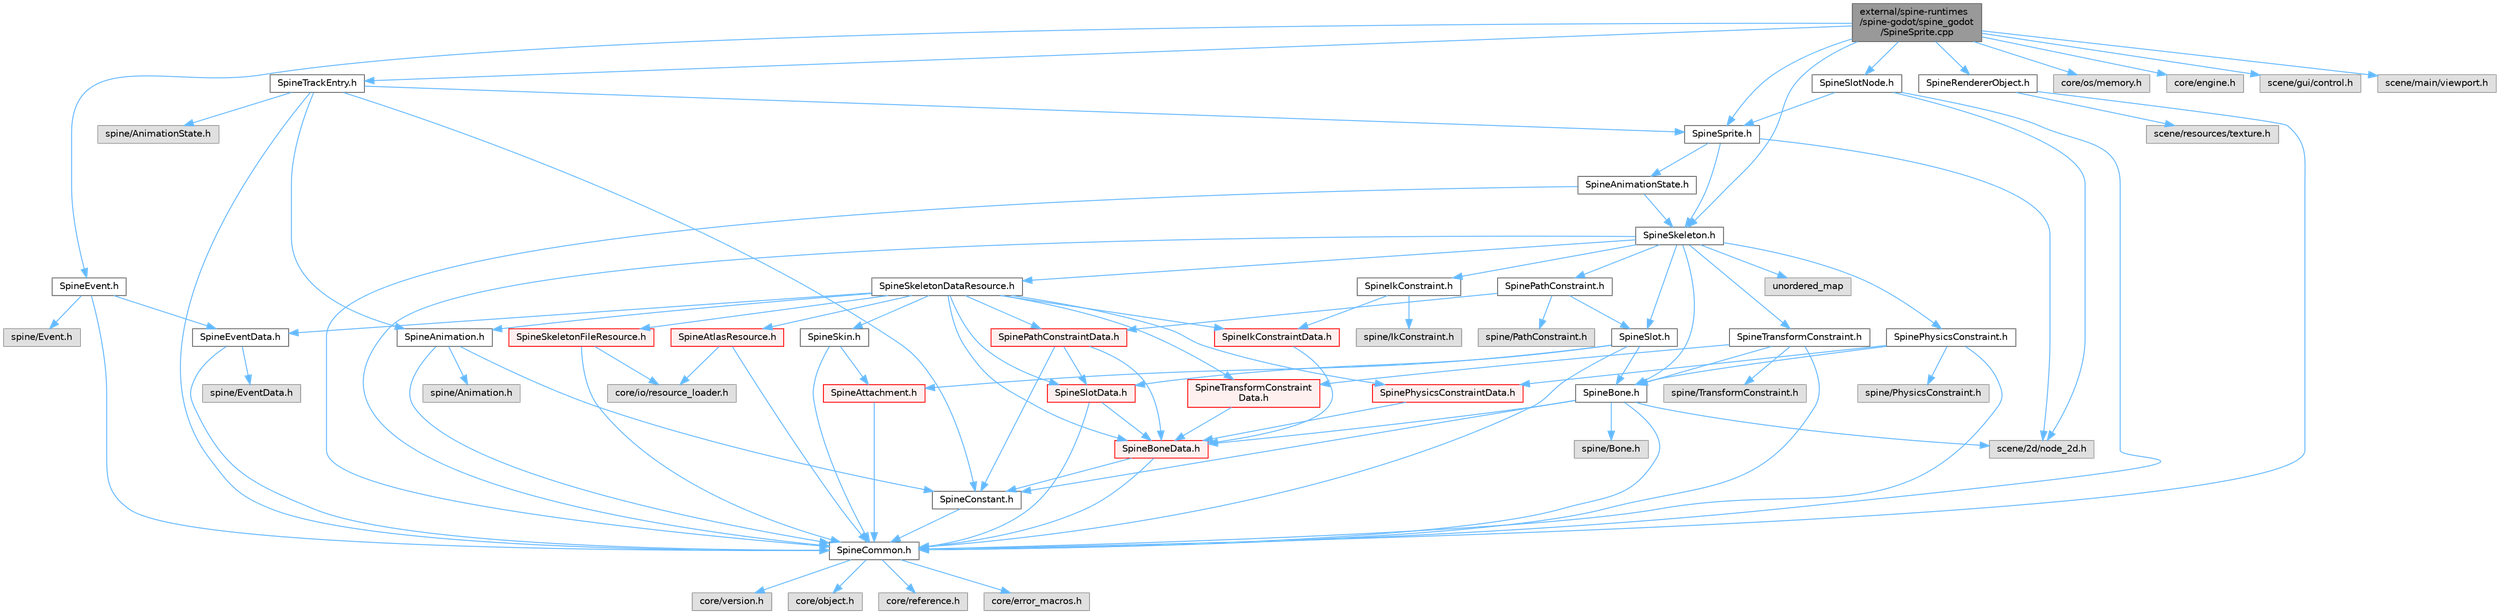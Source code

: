 digraph "external/spine-runtimes/spine-godot/spine_godot/SpineSprite.cpp"
{
 // LATEX_PDF_SIZE
  bgcolor="transparent";
  edge [fontname=Helvetica,fontsize=10,labelfontname=Helvetica,labelfontsize=10];
  node [fontname=Helvetica,fontsize=10,shape=box,height=0.2,width=0.4];
  Node1 [id="Node000001",label="external/spine-runtimes\l/spine-godot/spine_godot\l/SpineSprite.cpp",height=0.2,width=0.4,color="gray40", fillcolor="grey60", style="filled", fontcolor="black",tooltip=" "];
  Node1 -> Node2 [id="edge1_Node000001_Node000002",color="steelblue1",style="solid",tooltip=" "];
  Node2 [id="Node000002",label="SpineSprite.h",height=0.2,width=0.4,color="grey40", fillcolor="white", style="filled",URL="$_spine_sprite_8h.html",tooltip=" "];
  Node2 -> Node3 [id="edge2_Node000002_Node000003",color="steelblue1",style="solid",tooltip=" "];
  Node3 [id="Node000003",label="SpineSkeleton.h",height=0.2,width=0.4,color="grey40", fillcolor="white", style="filled",URL="$_spine_skeleton_8h.html",tooltip=" "];
  Node3 -> Node4 [id="edge3_Node000003_Node000004",color="steelblue1",style="solid",tooltip=" "];
  Node4 [id="Node000004",label="SpineCommon.h",height=0.2,width=0.4,color="grey40", fillcolor="white", style="filled",URL="$_spine_common_8h.html",tooltip=" "];
  Node4 -> Node5 [id="edge4_Node000004_Node000005",color="steelblue1",style="solid",tooltip=" "];
  Node5 [id="Node000005",label="core/version.h",height=0.2,width=0.4,color="grey60", fillcolor="#E0E0E0", style="filled",tooltip=" "];
  Node4 -> Node6 [id="edge5_Node000004_Node000006",color="steelblue1",style="solid",tooltip=" "];
  Node6 [id="Node000006",label="core/object.h",height=0.2,width=0.4,color="grey60", fillcolor="#E0E0E0", style="filled",tooltip=" "];
  Node4 -> Node7 [id="edge6_Node000004_Node000007",color="steelblue1",style="solid",tooltip=" "];
  Node7 [id="Node000007",label="core/reference.h",height=0.2,width=0.4,color="grey60", fillcolor="#E0E0E0", style="filled",tooltip=" "];
  Node4 -> Node8 [id="edge7_Node000004_Node000008",color="steelblue1",style="solid",tooltip=" "];
  Node8 [id="Node000008",label="core/error_macros.h",height=0.2,width=0.4,color="grey60", fillcolor="#E0E0E0", style="filled",tooltip=" "];
  Node3 -> Node9 [id="edge8_Node000003_Node000009",color="steelblue1",style="solid",tooltip=" "];
  Node9 [id="Node000009",label="SpineSkeletonDataResource.h",height=0.2,width=0.4,color="grey40", fillcolor="white", style="filled",URL="$_spine_skeleton_data_resource_8h.html",tooltip=" "];
  Node9 -> Node10 [id="edge9_Node000009_Node000010",color="steelblue1",style="solid",tooltip=" "];
  Node10 [id="Node000010",label="SpineAnimation.h",height=0.2,width=0.4,color="grey40", fillcolor="white", style="filled",URL="$_spine_animation_8h.html",tooltip=" "];
  Node10 -> Node4 [id="edge10_Node000010_Node000004",color="steelblue1",style="solid",tooltip=" "];
  Node10 -> Node11 [id="edge11_Node000010_Node000011",color="steelblue1",style="solid",tooltip=" "];
  Node11 [id="Node000011",label="SpineConstant.h",height=0.2,width=0.4,color="grey40", fillcolor="white", style="filled",URL="$_spine_constant_8h.html",tooltip=" "];
  Node11 -> Node4 [id="edge12_Node000011_Node000004",color="steelblue1",style="solid",tooltip=" "];
  Node10 -> Node12 [id="edge13_Node000010_Node000012",color="steelblue1",style="solid",tooltip=" "];
  Node12 [id="Node000012",label="spine/Animation.h",height=0.2,width=0.4,color="grey60", fillcolor="#E0E0E0", style="filled",tooltip=" "];
  Node9 -> Node13 [id="edge14_Node000009_Node000013",color="steelblue1",style="solid",tooltip=" "];
  Node13 [id="Node000013",label="SpineAtlasResource.h",height=0.2,width=0.4,color="red", fillcolor="#FFF0F0", style="filled",URL="$_spine_atlas_resource_8h.html",tooltip=" "];
  Node13 -> Node4 [id="edge15_Node000013_Node000004",color="steelblue1",style="solid",tooltip=" "];
  Node13 -> Node14 [id="edge16_Node000013_Node000014",color="steelblue1",style="solid",tooltip=" "];
  Node14 [id="Node000014",label="core/io/resource_loader.h",height=0.2,width=0.4,color="grey60", fillcolor="#E0E0E0", style="filled",tooltip=" "];
  Node9 -> Node18 [id="edge17_Node000009_Node000018",color="steelblue1",style="solid",tooltip=" "];
  Node18 [id="Node000018",label="SpineBoneData.h",height=0.2,width=0.4,color="red", fillcolor="#FFF0F0", style="filled",URL="$_spine_bone_data_8h.html",tooltip=" "];
  Node18 -> Node4 [id="edge18_Node000018_Node000004",color="steelblue1",style="solid",tooltip=" "];
  Node18 -> Node11 [id="edge19_Node000018_Node000011",color="steelblue1",style="solid",tooltip=" "];
  Node9 -> Node20 [id="edge20_Node000009_Node000020",color="steelblue1",style="solid",tooltip=" "];
  Node20 [id="Node000020",label="SpineEventData.h",height=0.2,width=0.4,color="grey40", fillcolor="white", style="filled",URL="$_spine_event_data_8h.html",tooltip=" "];
  Node20 -> Node4 [id="edge21_Node000020_Node000004",color="steelblue1",style="solid",tooltip=" "];
  Node20 -> Node21 [id="edge22_Node000020_Node000021",color="steelblue1",style="solid",tooltip=" "];
  Node21 [id="Node000021",label="spine/EventData.h",height=0.2,width=0.4,color="grey60", fillcolor="#E0E0E0", style="filled",tooltip=" "];
  Node9 -> Node22 [id="edge23_Node000009_Node000022",color="steelblue1",style="solid",tooltip=" "];
  Node22 [id="Node000022",label="SpineIkConstraintData.h",height=0.2,width=0.4,color="red", fillcolor="#FFF0F0", style="filled",URL="$_spine_ik_constraint_data_8h.html",tooltip=" "];
  Node22 -> Node18 [id="edge24_Node000022_Node000018",color="steelblue1",style="solid",tooltip=" "];
  Node9 -> Node183 [id="edge25_Node000009_Node000183",color="steelblue1",style="solid",tooltip=" "];
  Node183 [id="Node000183",label="SpinePathConstraintData.h",height=0.2,width=0.4,color="red", fillcolor="#FFF0F0", style="filled",URL="$_spine_path_constraint_data_8h.html",tooltip=" "];
  Node183 -> Node11 [id="edge26_Node000183_Node000011",color="steelblue1",style="solid",tooltip=" "];
  Node183 -> Node18 [id="edge27_Node000183_Node000018",color="steelblue1",style="solid",tooltip=" "];
  Node183 -> Node184 [id="edge28_Node000183_Node000184",color="steelblue1",style="solid",tooltip=" "];
  Node184 [id="Node000184",label="SpineSlotData.h",height=0.2,width=0.4,color="red", fillcolor="#FFF0F0", style="filled",URL="$_spine_slot_data_8h.html",tooltip=" "];
  Node184 -> Node4 [id="edge29_Node000184_Node000004",color="steelblue1",style="solid",tooltip=" "];
  Node184 -> Node18 [id="edge30_Node000184_Node000018",color="steelblue1",style="solid",tooltip=" "];
  Node9 -> Node187 [id="edge31_Node000009_Node000187",color="steelblue1",style="solid",tooltip=" "];
  Node187 [id="Node000187",label="SpinePhysicsConstraintData.h",height=0.2,width=0.4,color="red", fillcolor="#FFF0F0", style="filled",URL="$_spine_physics_constraint_data_8h.html",tooltip=" "];
  Node187 -> Node18 [id="edge32_Node000187_Node000018",color="steelblue1",style="solid",tooltip=" "];
  Node9 -> Node189 [id="edge33_Node000009_Node000189",color="steelblue1",style="solid",tooltip=" "];
  Node189 [id="Node000189",label="SpineSkeletonFileResource.h",height=0.2,width=0.4,color="red", fillcolor="#FFF0F0", style="filled",URL="$_spine_skeleton_file_resource_8h.html",tooltip=" "];
  Node189 -> Node4 [id="edge34_Node000189_Node000004",color="steelblue1",style="solid",tooltip=" "];
  Node189 -> Node14 [id="edge35_Node000189_Node000014",color="steelblue1",style="solid",tooltip=" "];
  Node9 -> Node192 [id="edge36_Node000009_Node000192",color="steelblue1",style="solid",tooltip=" "];
  Node192 [id="Node000192",label="SpineSkin.h",height=0.2,width=0.4,color="grey40", fillcolor="white", style="filled",URL="$_spine_skin_8h.html",tooltip=" "];
  Node192 -> Node4 [id="edge37_Node000192_Node000004",color="steelblue1",style="solid",tooltip=" "];
  Node192 -> Node193 [id="edge38_Node000192_Node000193",color="steelblue1",style="solid",tooltip=" "];
  Node193 [id="Node000193",label="SpineAttachment.h",height=0.2,width=0.4,color="red", fillcolor="#FFF0F0", style="filled",URL="$_spine_attachment_8h.html",tooltip=" "];
  Node193 -> Node4 [id="edge39_Node000193_Node000004",color="steelblue1",style="solid",tooltip=" "];
  Node9 -> Node184 [id="edge40_Node000009_Node000184",color="steelblue1",style="solid",tooltip=" "];
  Node9 -> Node196 [id="edge41_Node000009_Node000196",color="steelblue1",style="solid",tooltip=" "];
  Node196 [id="Node000196",label="SpineTransformConstraint\lData.h",height=0.2,width=0.4,color="red", fillcolor="#FFF0F0", style="filled",URL="$_spine_transform_constraint_data_8h.html",tooltip=" "];
  Node196 -> Node18 [id="edge42_Node000196_Node000018",color="steelblue1",style="solid",tooltip=" "];
  Node3 -> Node198 [id="edge43_Node000003_Node000198",color="steelblue1",style="solid",tooltip=" "];
  Node198 [id="Node000198",label="SpineBone.h",height=0.2,width=0.4,color="grey40", fillcolor="white", style="filled",URL="$_spine_bone_8h.html",tooltip=" "];
  Node198 -> Node4 [id="edge44_Node000198_Node000004",color="steelblue1",style="solid",tooltip=" "];
  Node198 -> Node18 [id="edge45_Node000198_Node000018",color="steelblue1",style="solid",tooltip=" "];
  Node198 -> Node11 [id="edge46_Node000198_Node000011",color="steelblue1",style="solid",tooltip=" "];
  Node198 -> Node199 [id="edge47_Node000198_Node000199",color="steelblue1",style="solid",tooltip=" "];
  Node199 [id="Node000199",label="scene/2d/node_2d.h",height=0.2,width=0.4,color="grey60", fillcolor="#E0E0E0", style="filled",tooltip=" "];
  Node198 -> Node200 [id="edge48_Node000198_Node000200",color="steelblue1",style="solid",tooltip=" "];
  Node200 [id="Node000200",label="spine/Bone.h",height=0.2,width=0.4,color="grey60", fillcolor="#E0E0E0", style="filled",tooltip=" "];
  Node3 -> Node201 [id="edge49_Node000003_Node000201",color="steelblue1",style="solid",tooltip=" "];
  Node201 [id="Node000201",label="SpineSlot.h",height=0.2,width=0.4,color="grey40", fillcolor="white", style="filled",URL="$_spine_slot_8h.html",tooltip=" "];
  Node201 -> Node4 [id="edge50_Node000201_Node000004",color="steelblue1",style="solid",tooltip=" "];
  Node201 -> Node184 [id="edge51_Node000201_Node000184",color="steelblue1",style="solid",tooltip=" "];
  Node201 -> Node193 [id="edge52_Node000201_Node000193",color="steelblue1",style="solid",tooltip=" "];
  Node201 -> Node198 [id="edge53_Node000201_Node000198",color="steelblue1",style="solid",tooltip=" "];
  Node3 -> Node202 [id="edge54_Node000003_Node000202",color="steelblue1",style="solid",tooltip=" "];
  Node202 [id="Node000202",label="SpineIkConstraint.h",height=0.2,width=0.4,color="grey40", fillcolor="white", style="filled",URL="$_spine_ik_constraint_8h.html",tooltip=" "];
  Node202 -> Node22 [id="edge55_Node000202_Node000022",color="steelblue1",style="solid",tooltip=" "];
  Node202 -> Node203 [id="edge56_Node000202_Node000203",color="steelblue1",style="solid",tooltip=" "];
  Node203 [id="Node000203",label="spine/IkConstraint.h",height=0.2,width=0.4,color="grey60", fillcolor="#E0E0E0", style="filled",tooltip=" "];
  Node3 -> Node204 [id="edge57_Node000003_Node000204",color="steelblue1",style="solid",tooltip=" "];
  Node204 [id="Node000204",label="SpineTransformConstraint.h",height=0.2,width=0.4,color="grey40", fillcolor="white", style="filled",URL="$_spine_transform_constraint_8h.html",tooltip=" "];
  Node204 -> Node4 [id="edge58_Node000204_Node000004",color="steelblue1",style="solid",tooltip=" "];
  Node204 -> Node196 [id="edge59_Node000204_Node000196",color="steelblue1",style="solid",tooltip=" "];
  Node204 -> Node198 [id="edge60_Node000204_Node000198",color="steelblue1",style="solid",tooltip=" "];
  Node204 -> Node205 [id="edge61_Node000204_Node000205",color="steelblue1",style="solid",tooltip=" "];
  Node205 [id="Node000205",label="spine/TransformConstraint.h",height=0.2,width=0.4,color="grey60", fillcolor="#E0E0E0", style="filled",tooltip=" "];
  Node3 -> Node206 [id="edge62_Node000003_Node000206",color="steelblue1",style="solid",tooltip=" "];
  Node206 [id="Node000206",label="SpinePathConstraint.h",height=0.2,width=0.4,color="grey40", fillcolor="white", style="filled",URL="$_spine_path_constraint_8h.html",tooltip=" "];
  Node206 -> Node183 [id="edge63_Node000206_Node000183",color="steelblue1",style="solid",tooltip=" "];
  Node206 -> Node201 [id="edge64_Node000206_Node000201",color="steelblue1",style="solid",tooltip=" "];
  Node206 -> Node207 [id="edge65_Node000206_Node000207",color="steelblue1",style="solid",tooltip=" "];
  Node207 [id="Node000207",label="spine/PathConstraint.h",height=0.2,width=0.4,color="grey60", fillcolor="#E0E0E0", style="filled",tooltip=" "];
  Node3 -> Node208 [id="edge66_Node000003_Node000208",color="steelblue1",style="solid",tooltip=" "];
  Node208 [id="Node000208",label="SpinePhysicsConstraint.h",height=0.2,width=0.4,color="grey40", fillcolor="white", style="filled",URL="$_spine_physics_constraint_8h.html",tooltip=" "];
  Node208 -> Node4 [id="edge67_Node000208_Node000004",color="steelblue1",style="solid",tooltip=" "];
  Node208 -> Node187 [id="edge68_Node000208_Node000187",color="steelblue1",style="solid",tooltip=" "];
  Node208 -> Node198 [id="edge69_Node000208_Node000198",color="steelblue1",style="solid",tooltip=" "];
  Node208 -> Node209 [id="edge70_Node000208_Node000209",color="steelblue1",style="solid",tooltip=" "];
  Node209 [id="Node000209",label="spine/PhysicsConstraint.h",height=0.2,width=0.4,color="grey60", fillcolor="#E0E0E0", style="filled",tooltip=" "];
  Node3 -> Node210 [id="edge71_Node000003_Node000210",color="steelblue1",style="solid",tooltip=" "];
  Node210 [id="Node000210",label="unordered_map",height=0.2,width=0.4,color="grey60", fillcolor="#E0E0E0", style="filled",tooltip=" "];
  Node2 -> Node211 [id="edge72_Node000002_Node000211",color="steelblue1",style="solid",tooltip=" "];
  Node211 [id="Node000211",label="SpineAnimationState.h",height=0.2,width=0.4,color="grey40", fillcolor="white", style="filled",URL="$_spine_animation_state_8h.html",tooltip=" "];
  Node211 -> Node4 [id="edge73_Node000211_Node000004",color="steelblue1",style="solid",tooltip=" "];
  Node211 -> Node3 [id="edge74_Node000211_Node000003",color="steelblue1",style="solid",tooltip=" "];
  Node2 -> Node199 [id="edge75_Node000002_Node000199",color="steelblue1",style="solid",tooltip=" "];
  Node1 -> Node212 [id="edge76_Node000001_Node000212",color="steelblue1",style="solid",tooltip=" "];
  Node212 [id="Node000212",label="SpineEvent.h",height=0.2,width=0.4,color="grey40", fillcolor="white", style="filled",URL="$_spine_event_8h.html",tooltip=" "];
  Node212 -> Node4 [id="edge77_Node000212_Node000004",color="steelblue1",style="solid",tooltip=" "];
  Node212 -> Node20 [id="edge78_Node000212_Node000020",color="steelblue1",style="solid",tooltip=" "];
  Node212 -> Node213 [id="edge79_Node000212_Node000213",color="steelblue1",style="solid",tooltip=" "];
  Node213 [id="Node000213",label="spine/Event.h",height=0.2,width=0.4,color="grey60", fillcolor="#E0E0E0", style="filled",tooltip=" "];
  Node1 -> Node214 [id="edge80_Node000001_Node000214",color="steelblue1",style="solid",tooltip=" "];
  Node214 [id="Node000214",label="SpineTrackEntry.h",height=0.2,width=0.4,color="grey40", fillcolor="white", style="filled",URL="$_spine_track_entry_8h.html",tooltip=" "];
  Node214 -> Node4 [id="edge81_Node000214_Node000004",color="steelblue1",style="solid",tooltip=" "];
  Node214 -> Node10 [id="edge82_Node000214_Node000010",color="steelblue1",style="solid",tooltip=" "];
  Node214 -> Node11 [id="edge83_Node000214_Node000011",color="steelblue1",style="solid",tooltip=" "];
  Node214 -> Node215 [id="edge84_Node000214_Node000215",color="steelblue1",style="solid",tooltip=" "];
  Node215 [id="Node000215",label="spine/AnimationState.h",height=0.2,width=0.4,color="grey60", fillcolor="#E0E0E0", style="filled",tooltip=" "];
  Node214 -> Node2 [id="edge85_Node000214_Node000002",color="steelblue1",style="solid",tooltip=" "];
  Node1 -> Node3 [id="edge86_Node000001_Node000003",color="steelblue1",style="solid",tooltip=" "];
  Node1 -> Node216 [id="edge87_Node000001_Node000216",color="steelblue1",style="solid",tooltip=" "];
  Node216 [id="Node000216",label="SpineRendererObject.h",height=0.2,width=0.4,color="grey40", fillcolor="white", style="filled",URL="$_spine_renderer_object_8h.html",tooltip=" "];
  Node216 -> Node4 [id="edge88_Node000216_Node000004",color="steelblue1",style="solid",tooltip=" "];
  Node216 -> Node217 [id="edge89_Node000216_Node000217",color="steelblue1",style="solid",tooltip=" "];
  Node217 [id="Node000217",label="scene/resources/texture.h",height=0.2,width=0.4,color="grey60", fillcolor="#E0E0E0", style="filled",tooltip=" "];
  Node1 -> Node218 [id="edge90_Node000001_Node000218",color="steelblue1",style="solid",tooltip=" "];
  Node218 [id="Node000218",label="SpineSlotNode.h",height=0.2,width=0.4,color="grey40", fillcolor="white", style="filled",URL="$_spine_slot_node_8h.html",tooltip=" "];
  Node218 -> Node4 [id="edge91_Node000218_Node000004",color="steelblue1",style="solid",tooltip=" "];
  Node218 -> Node2 [id="edge92_Node000218_Node000002",color="steelblue1",style="solid",tooltip=" "];
  Node218 -> Node199 [id="edge93_Node000218_Node000199",color="steelblue1",style="solid",tooltip=" "];
  Node1 -> Node219 [id="edge94_Node000001_Node000219",color="steelblue1",style="solid",tooltip=" "];
  Node219 [id="Node000219",label="core/os/memory.h",height=0.2,width=0.4,color="grey60", fillcolor="#E0E0E0", style="filled",tooltip=" "];
  Node1 -> Node220 [id="edge95_Node000001_Node000220",color="steelblue1",style="solid",tooltip=" "];
  Node220 [id="Node000220",label="core/engine.h",height=0.2,width=0.4,color="grey60", fillcolor="#E0E0E0", style="filled",tooltip=" "];
  Node1 -> Node221 [id="edge96_Node000001_Node000221",color="steelblue1",style="solid",tooltip=" "];
  Node221 [id="Node000221",label="scene/gui/control.h",height=0.2,width=0.4,color="grey60", fillcolor="#E0E0E0", style="filled",tooltip=" "];
  Node1 -> Node222 [id="edge97_Node000001_Node000222",color="steelblue1",style="solid",tooltip=" "];
  Node222 [id="Node000222",label="scene/main/viewport.h",height=0.2,width=0.4,color="grey60", fillcolor="#E0E0E0", style="filled",tooltip=" "];
}
